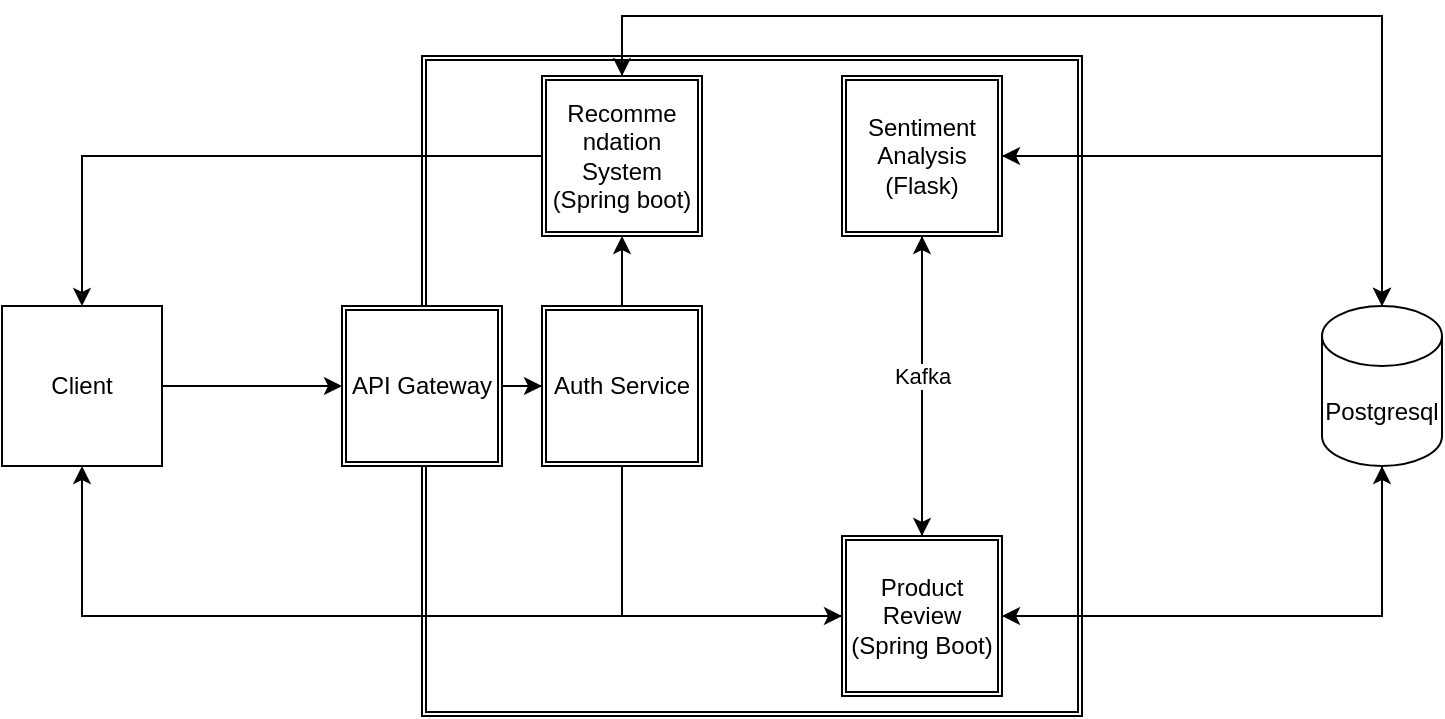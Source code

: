 <mxfile version="26.0.16">
  <diagram name="Backend System Architecture" id="JxCeourHFtedm_tkrsVV">
    <mxGraphModel dx="984" dy="624" grid="1" gridSize="10" guides="1" tooltips="1" connect="1" arrows="1" fold="1" page="1" pageScale="1" pageWidth="827" pageHeight="1169" math="0" shadow="0">
      <root>
        <mxCell id="0" />
        <mxCell id="1" parent="0" />
        <mxCell id="cmxH0iDnWD9Uh84TVD1i-2" value="" style="shape=ext;double=1;whiteSpace=wrap;html=1;aspect=fixed;" vertex="1" parent="1">
          <mxGeometry x="240" y="60" width="330" height="330" as="geometry" />
        </mxCell>
        <mxCell id="cmxH0iDnWD9Uh84TVD1i-18" style="edgeStyle=orthogonalEdgeStyle;rounded=0;orthogonalLoop=1;jettySize=auto;html=1;entryX=1;entryY=0.5;entryDx=0;entryDy=0;" edge="1" parent="1" source="cmxH0iDnWD9Uh84TVD1i-3" target="cmxH0iDnWD9Uh84TVD1i-8">
          <mxGeometry relative="1" as="geometry">
            <Array as="points">
              <mxPoint x="720" y="340" />
            </Array>
          </mxGeometry>
        </mxCell>
        <mxCell id="cmxH0iDnWD9Uh84TVD1i-19" style="edgeStyle=orthogonalEdgeStyle;rounded=0;orthogonalLoop=1;jettySize=auto;html=1;entryX=1;entryY=0.5;entryDx=0;entryDy=0;" edge="1" parent="1" source="cmxH0iDnWD9Uh84TVD1i-3" target="cmxH0iDnWD9Uh84TVD1i-7">
          <mxGeometry relative="1" as="geometry">
            <Array as="points">
              <mxPoint x="720" y="110" />
            </Array>
          </mxGeometry>
        </mxCell>
        <mxCell id="cmxH0iDnWD9Uh84TVD1i-30" style="edgeStyle=orthogonalEdgeStyle;rounded=0;orthogonalLoop=1;jettySize=auto;html=1;entryX=0.5;entryY=0;entryDx=0;entryDy=0;" edge="1" parent="1" source="cmxH0iDnWD9Uh84TVD1i-3" target="cmxH0iDnWD9Uh84TVD1i-22">
          <mxGeometry relative="1" as="geometry">
            <Array as="points">
              <mxPoint x="720" y="40" />
              <mxPoint x="340" y="40" />
            </Array>
          </mxGeometry>
        </mxCell>
        <mxCell id="cmxH0iDnWD9Uh84TVD1i-3" value="Postgresql" style="shape=cylinder3;whiteSpace=wrap;html=1;boundedLbl=1;backgroundOutline=1;size=15;" vertex="1" parent="1">
          <mxGeometry x="690" y="185" width="60" height="80" as="geometry" />
        </mxCell>
        <mxCell id="cmxH0iDnWD9Uh84TVD1i-9" style="edgeStyle=orthogonalEdgeStyle;rounded=0;orthogonalLoop=1;jettySize=auto;html=1;" edge="1" parent="1" source="cmxH0iDnWD9Uh84TVD1i-4" target="cmxH0iDnWD9Uh84TVD1i-5">
          <mxGeometry relative="1" as="geometry" />
        </mxCell>
        <mxCell id="cmxH0iDnWD9Uh84TVD1i-4" value="Client" style="whiteSpace=wrap;html=1;aspect=fixed;" vertex="1" parent="1">
          <mxGeometry x="30" y="185" width="80" height="80" as="geometry" />
        </mxCell>
        <mxCell id="cmxH0iDnWD9Uh84TVD1i-10" value="" style="edgeStyle=orthogonalEdgeStyle;rounded=0;orthogonalLoop=1;jettySize=auto;html=1;" edge="1" parent="1" source="cmxH0iDnWD9Uh84TVD1i-5" target="cmxH0iDnWD9Uh84TVD1i-6">
          <mxGeometry relative="1" as="geometry" />
        </mxCell>
        <mxCell id="cmxH0iDnWD9Uh84TVD1i-5" value="API Gateway" style="shape=ext;double=1;whiteSpace=wrap;html=1;aspect=fixed;" vertex="1" parent="1">
          <mxGeometry x="200" y="185" width="80" height="80" as="geometry" />
        </mxCell>
        <mxCell id="cmxH0iDnWD9Uh84TVD1i-11" style="edgeStyle=orthogonalEdgeStyle;rounded=0;orthogonalLoop=1;jettySize=auto;html=1;entryX=0;entryY=0.5;entryDx=0;entryDy=0;" edge="1" parent="1" source="cmxH0iDnWD9Uh84TVD1i-6" target="cmxH0iDnWD9Uh84TVD1i-8">
          <mxGeometry relative="1" as="geometry">
            <Array as="points">
              <mxPoint x="340" y="340" />
            </Array>
          </mxGeometry>
        </mxCell>
        <mxCell id="cmxH0iDnWD9Uh84TVD1i-26" value="" style="edgeStyle=orthogonalEdgeStyle;rounded=0;orthogonalLoop=1;jettySize=auto;html=1;" edge="1" parent="1" source="cmxH0iDnWD9Uh84TVD1i-6" target="cmxH0iDnWD9Uh84TVD1i-22">
          <mxGeometry relative="1" as="geometry" />
        </mxCell>
        <mxCell id="cmxH0iDnWD9Uh84TVD1i-6" value="Auth Service" style="shape=ext;double=1;whiteSpace=wrap;html=1;aspect=fixed;" vertex="1" parent="1">
          <mxGeometry x="300" y="185" width="80" height="80" as="geometry" />
        </mxCell>
        <mxCell id="cmxH0iDnWD9Uh84TVD1i-25" style="edgeStyle=orthogonalEdgeStyle;rounded=0;orthogonalLoop=1;jettySize=auto;html=1;entryX=0.5;entryY=0;entryDx=0;entryDy=0;" edge="1" parent="1" source="cmxH0iDnWD9Uh84TVD1i-7" target="cmxH0iDnWD9Uh84TVD1i-8">
          <mxGeometry relative="1" as="geometry" />
        </mxCell>
        <mxCell id="cmxH0iDnWD9Uh84TVD1i-7" value="Sentiment Analysis&lt;div&gt;(Flask)&lt;/div&gt;" style="shape=ext;double=1;whiteSpace=wrap;html=1;aspect=fixed;" vertex="1" parent="1">
          <mxGeometry x="450" y="70" width="80" height="80" as="geometry" />
        </mxCell>
        <mxCell id="cmxH0iDnWD9Uh84TVD1i-13" style="edgeStyle=orthogonalEdgeStyle;rounded=0;orthogonalLoop=1;jettySize=auto;html=1;entryX=0.5;entryY=1;entryDx=0;entryDy=0;" edge="1" parent="1" source="cmxH0iDnWD9Uh84TVD1i-8" target="cmxH0iDnWD9Uh84TVD1i-7">
          <mxGeometry relative="1" as="geometry" />
        </mxCell>
        <mxCell id="cmxH0iDnWD9Uh84TVD1i-17" value="Kafka" style="edgeLabel;html=1;align=center;verticalAlign=middle;resizable=0;points=[];" vertex="1" connectable="0" parent="cmxH0iDnWD9Uh84TVD1i-13">
          <mxGeometry x="0.067" y="-3" relative="1" as="geometry">
            <mxPoint x="-3" as="offset" />
          </mxGeometry>
        </mxCell>
        <mxCell id="cmxH0iDnWD9Uh84TVD1i-16" style="edgeStyle=orthogonalEdgeStyle;rounded=0;orthogonalLoop=1;jettySize=auto;html=1;entryX=0.5;entryY=1;entryDx=0;entryDy=0;" edge="1" parent="1" source="cmxH0iDnWD9Uh84TVD1i-8" target="cmxH0iDnWD9Uh84TVD1i-4">
          <mxGeometry relative="1" as="geometry" />
        </mxCell>
        <mxCell id="cmxH0iDnWD9Uh84TVD1i-8" value="Product Review&lt;div&gt;(Spring Boot)&lt;/div&gt;" style="shape=ext;double=1;whiteSpace=wrap;html=1;aspect=fixed;" vertex="1" parent="1">
          <mxGeometry x="450" y="300" width="80" height="80" as="geometry" />
        </mxCell>
        <mxCell id="cmxH0iDnWD9Uh84TVD1i-12" style="edgeStyle=orthogonalEdgeStyle;rounded=0;orthogonalLoop=1;jettySize=auto;html=1;entryX=0.5;entryY=1;entryDx=0;entryDy=0;entryPerimeter=0;" edge="1" parent="1" source="cmxH0iDnWD9Uh84TVD1i-8" target="cmxH0iDnWD9Uh84TVD1i-3">
          <mxGeometry relative="1" as="geometry" />
        </mxCell>
        <mxCell id="cmxH0iDnWD9Uh84TVD1i-14" style="edgeStyle=orthogonalEdgeStyle;rounded=0;orthogonalLoop=1;jettySize=auto;html=1;entryX=0.5;entryY=0;entryDx=0;entryDy=0;entryPerimeter=0;" edge="1" parent="1" source="cmxH0iDnWD9Uh84TVD1i-7" target="cmxH0iDnWD9Uh84TVD1i-3">
          <mxGeometry relative="1" as="geometry" />
        </mxCell>
        <mxCell id="cmxH0iDnWD9Uh84TVD1i-31" style="edgeStyle=orthogonalEdgeStyle;rounded=0;orthogonalLoop=1;jettySize=auto;html=1;entryX=0.5;entryY=0;entryDx=0;entryDy=0;" edge="1" parent="1" source="cmxH0iDnWD9Uh84TVD1i-22" target="cmxH0iDnWD9Uh84TVD1i-4">
          <mxGeometry relative="1" as="geometry" />
        </mxCell>
        <mxCell id="cmxH0iDnWD9Uh84TVD1i-22" value="Recomme&lt;div&gt;ndation System&lt;br&gt;(Spring boot)&lt;/div&gt;" style="shape=ext;double=1;whiteSpace=wrap;html=1;aspect=fixed;" vertex="1" parent="1">
          <mxGeometry x="300" y="70" width="80" height="80" as="geometry" />
        </mxCell>
        <mxCell id="cmxH0iDnWD9Uh84TVD1i-29" style="edgeStyle=orthogonalEdgeStyle;rounded=0;orthogonalLoop=1;jettySize=auto;html=1;entryX=0.5;entryY=0;entryDx=0;entryDy=0;entryPerimeter=0;" edge="1" parent="1" source="cmxH0iDnWD9Uh84TVD1i-22" target="cmxH0iDnWD9Uh84TVD1i-3">
          <mxGeometry relative="1" as="geometry">
            <Array as="points">
              <mxPoint x="340" y="40" />
              <mxPoint x="720" y="40" />
            </Array>
          </mxGeometry>
        </mxCell>
      </root>
    </mxGraphModel>
  </diagram>
</mxfile>
